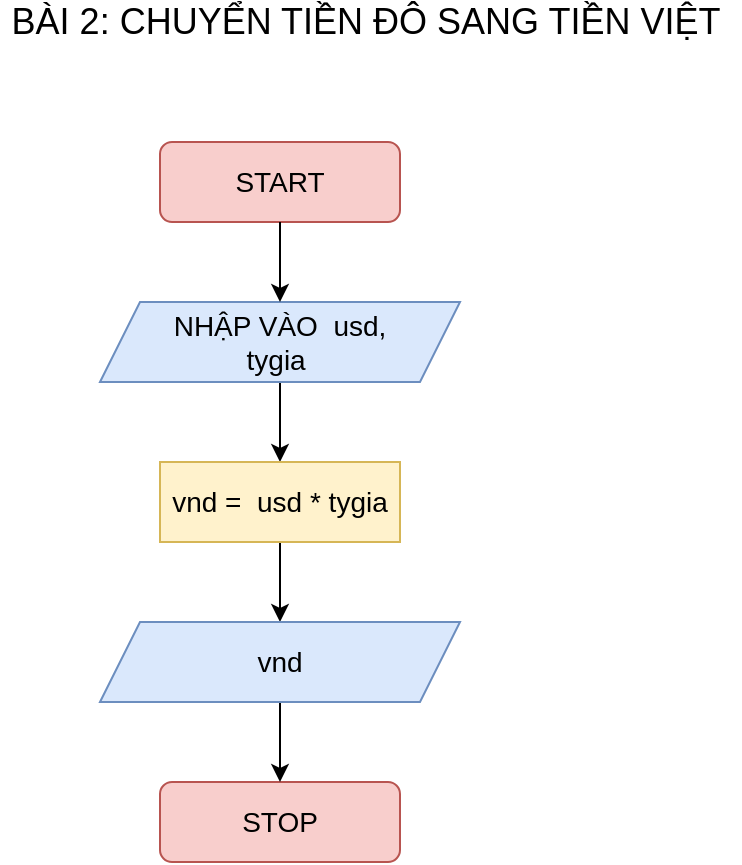 <mxfile version="18.2.0" type="device"><diagram id="C5RBs43oDa-KdzZeNtuy" name="Page-1"><mxGraphModel dx="1038" dy="519" grid="0" gridSize="10" guides="1" tooltips="1" connect="1" arrows="1" fold="1" page="1" pageScale="1" pageWidth="827" pageHeight="1169" math="0" shadow="0"><root><mxCell id="WIyWlLk6GJQsqaUBKTNV-0"/><mxCell id="WIyWlLk6GJQsqaUBKTNV-1" parent="WIyWlLk6GJQsqaUBKTNV-0"/><mxCell id="WIyWlLk6GJQsqaUBKTNV-3" value="&lt;font style=&quot;font-size: 14px;&quot;&gt;START&lt;/font&gt;" style="rounded=1;whiteSpace=wrap;html=1;fontSize=12;glass=0;strokeWidth=1;shadow=0;fillColor=#f8cecc;strokeColor=#b85450;" parent="WIyWlLk6GJQsqaUBKTNV-1" vertex="1"><mxGeometry x="330" y="80" width="120" height="40" as="geometry"/></mxCell><mxCell id="WIyWlLk6GJQsqaUBKTNV-11" value="&lt;font style=&quot;font-size: 14px;&quot;&gt;STOP&lt;/font&gt;" style="rounded=1;whiteSpace=wrap;html=1;fontSize=12;glass=0;strokeWidth=1;shadow=0;fillColor=#f8cecc;strokeColor=#b85450;" parent="WIyWlLk6GJQsqaUBKTNV-1" vertex="1"><mxGeometry x="330" y="400" width="120" height="40" as="geometry"/></mxCell><mxCell id="5Qx85FHkhJgoav82ijsD-2" value="&lt;font style=&quot;font-size: 18px;&quot;&gt;BÀI 2: CHUYỂN TIỀN ĐÔ SANG TIỀN VIỆT&amp;nbsp;&lt;/font&gt;" style="text;html=1;align=center;verticalAlign=middle;resizable=0;points=[];autosize=1;strokeColor=none;fillColor=none;" parent="WIyWlLk6GJQsqaUBKTNV-1" vertex="1"><mxGeometry x="250" y="10" width="370" height="20" as="geometry"/></mxCell><mxCell id="cI0cusYcW3bLNiH1mHlv-4" value="" style="edgeStyle=orthogonalEdgeStyle;rounded=0;orthogonalLoop=1;jettySize=auto;html=1;fontSize=14;" parent="WIyWlLk6GJQsqaUBKTNV-1" source="5Qx85FHkhJgoav82ijsD-16" target="5Qx85FHkhJgoav82ijsD-17" edge="1"><mxGeometry relative="1" as="geometry"/></mxCell><mxCell id="5Qx85FHkhJgoav82ijsD-16" value="&lt;font style=&quot;font-size: 14px;&quot;&gt;NHẬP VÀO&amp;nbsp; usd, &lt;br&gt;tygia&amp;nbsp;&lt;/font&gt;" style="shape=parallelogram;perimeter=parallelogramPerimeter;whiteSpace=wrap;html=1;fixedSize=1;fontSize=12;fillColor=#dae8fc;strokeColor=#6c8ebf;" parent="WIyWlLk6GJQsqaUBKTNV-1" vertex="1"><mxGeometry x="300" y="160" width="180" height="40" as="geometry"/></mxCell><mxCell id="cI0cusYcW3bLNiH1mHlv-8" value="" style="edgeStyle=orthogonalEdgeStyle;rounded=0;orthogonalLoop=1;jettySize=auto;html=1;fontSize=14;" parent="WIyWlLk6GJQsqaUBKTNV-1" source="5Qx85FHkhJgoav82ijsD-17" target="cI0cusYcW3bLNiH1mHlv-6" edge="1"><mxGeometry relative="1" as="geometry"/></mxCell><mxCell id="5Qx85FHkhJgoav82ijsD-17" value="&lt;font style=&quot;font-size: 14px;&quot;&gt;vnd =&amp;nbsp; usd * tygia&lt;/font&gt;" style="rounded=0;whiteSpace=wrap;html=1;fontSize=12;fillColor=#fff2cc;strokeColor=#d6b656;" parent="WIyWlLk6GJQsqaUBKTNV-1" vertex="1"><mxGeometry x="330" y="240" width="120" height="40" as="geometry"/></mxCell><mxCell id="cI0cusYcW3bLNiH1mHlv-2" value="" style="endArrow=classic;html=1;rounded=0;fontSize=14;exitX=0.5;exitY=1;exitDx=0;exitDy=0;" parent="WIyWlLk6GJQsqaUBKTNV-1" source="WIyWlLk6GJQsqaUBKTNV-3" target="5Qx85FHkhJgoav82ijsD-16" edge="1"><mxGeometry width="50" height="50" relative="1" as="geometry"><mxPoint x="390" y="290" as="sourcePoint"/><mxPoint x="440" y="240" as="targetPoint"/><Array as="points"><mxPoint x="390" y="160"/></Array></mxGeometry></mxCell><mxCell id="cI0cusYcW3bLNiH1mHlv-9" value="" style="edgeStyle=orthogonalEdgeStyle;rounded=0;orthogonalLoop=1;jettySize=auto;html=1;fontSize=14;" parent="WIyWlLk6GJQsqaUBKTNV-1" source="cI0cusYcW3bLNiH1mHlv-6" target="WIyWlLk6GJQsqaUBKTNV-11" edge="1"><mxGeometry relative="1" as="geometry"/></mxCell><mxCell id="cI0cusYcW3bLNiH1mHlv-6" value="&lt;span style=&quot;font-size: 14px;&quot;&gt;vnd&lt;/span&gt;" style="shape=parallelogram;perimeter=parallelogramPerimeter;whiteSpace=wrap;html=1;fixedSize=1;fontSize=12;fillColor=#dae8fc;strokeColor=#6c8ebf;" parent="WIyWlLk6GJQsqaUBKTNV-1" vertex="1"><mxGeometry x="300" y="320" width="180" height="40" as="geometry"/></mxCell></root></mxGraphModel></diagram></mxfile>